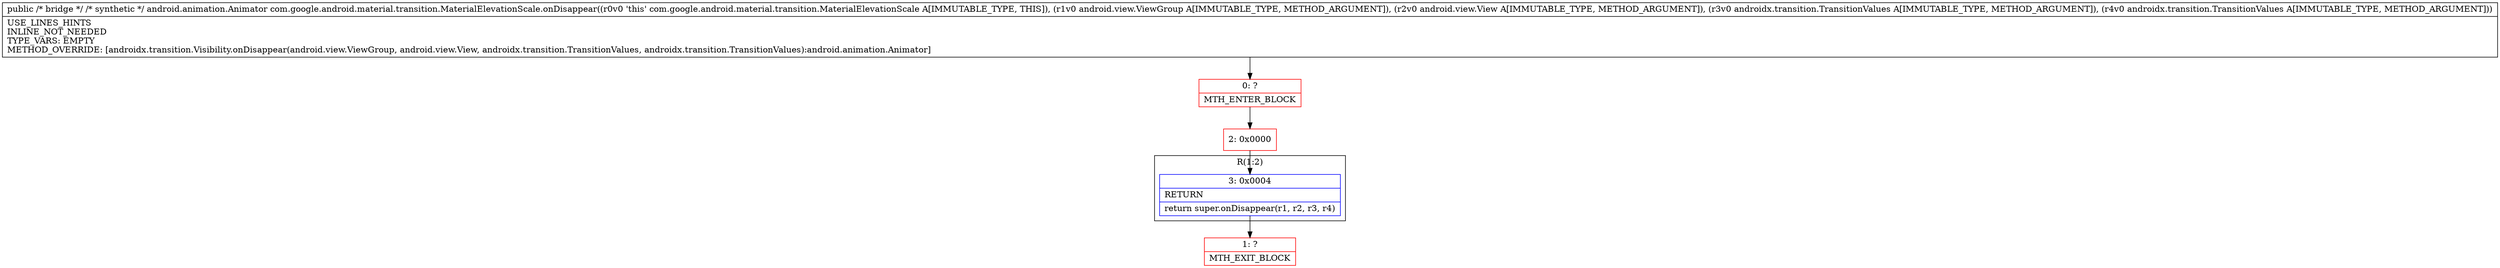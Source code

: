 digraph "CFG forcom.google.android.material.transition.MaterialElevationScale.onDisappear(Landroid\/view\/ViewGroup;Landroid\/view\/View;Landroidx\/transition\/TransitionValues;Landroidx\/transition\/TransitionValues;)Landroid\/animation\/Animator;" {
subgraph cluster_Region_136271166 {
label = "R(1:2)";
node [shape=record,color=blue];
Node_3 [shape=record,label="{3\:\ 0x0004|RETURN\l|return super.onDisappear(r1, r2, r3, r4)\l}"];
}
Node_0 [shape=record,color=red,label="{0\:\ ?|MTH_ENTER_BLOCK\l}"];
Node_2 [shape=record,color=red,label="{2\:\ 0x0000}"];
Node_1 [shape=record,color=red,label="{1\:\ ?|MTH_EXIT_BLOCK\l}"];
MethodNode[shape=record,label="{public \/* bridge *\/ \/* synthetic *\/ android.animation.Animator com.google.android.material.transition.MaterialElevationScale.onDisappear((r0v0 'this' com.google.android.material.transition.MaterialElevationScale A[IMMUTABLE_TYPE, THIS]), (r1v0 android.view.ViewGroup A[IMMUTABLE_TYPE, METHOD_ARGUMENT]), (r2v0 android.view.View A[IMMUTABLE_TYPE, METHOD_ARGUMENT]), (r3v0 androidx.transition.TransitionValues A[IMMUTABLE_TYPE, METHOD_ARGUMENT]), (r4v0 androidx.transition.TransitionValues A[IMMUTABLE_TYPE, METHOD_ARGUMENT]))  | USE_LINES_HINTS\lINLINE_NOT_NEEDED\lTYPE_VARS: EMPTY\lMETHOD_OVERRIDE: [androidx.transition.Visibility.onDisappear(android.view.ViewGroup, android.view.View, androidx.transition.TransitionValues, androidx.transition.TransitionValues):android.animation.Animator]\l}"];
MethodNode -> Node_0;Node_3 -> Node_1;
Node_0 -> Node_2;
Node_2 -> Node_3;
}

